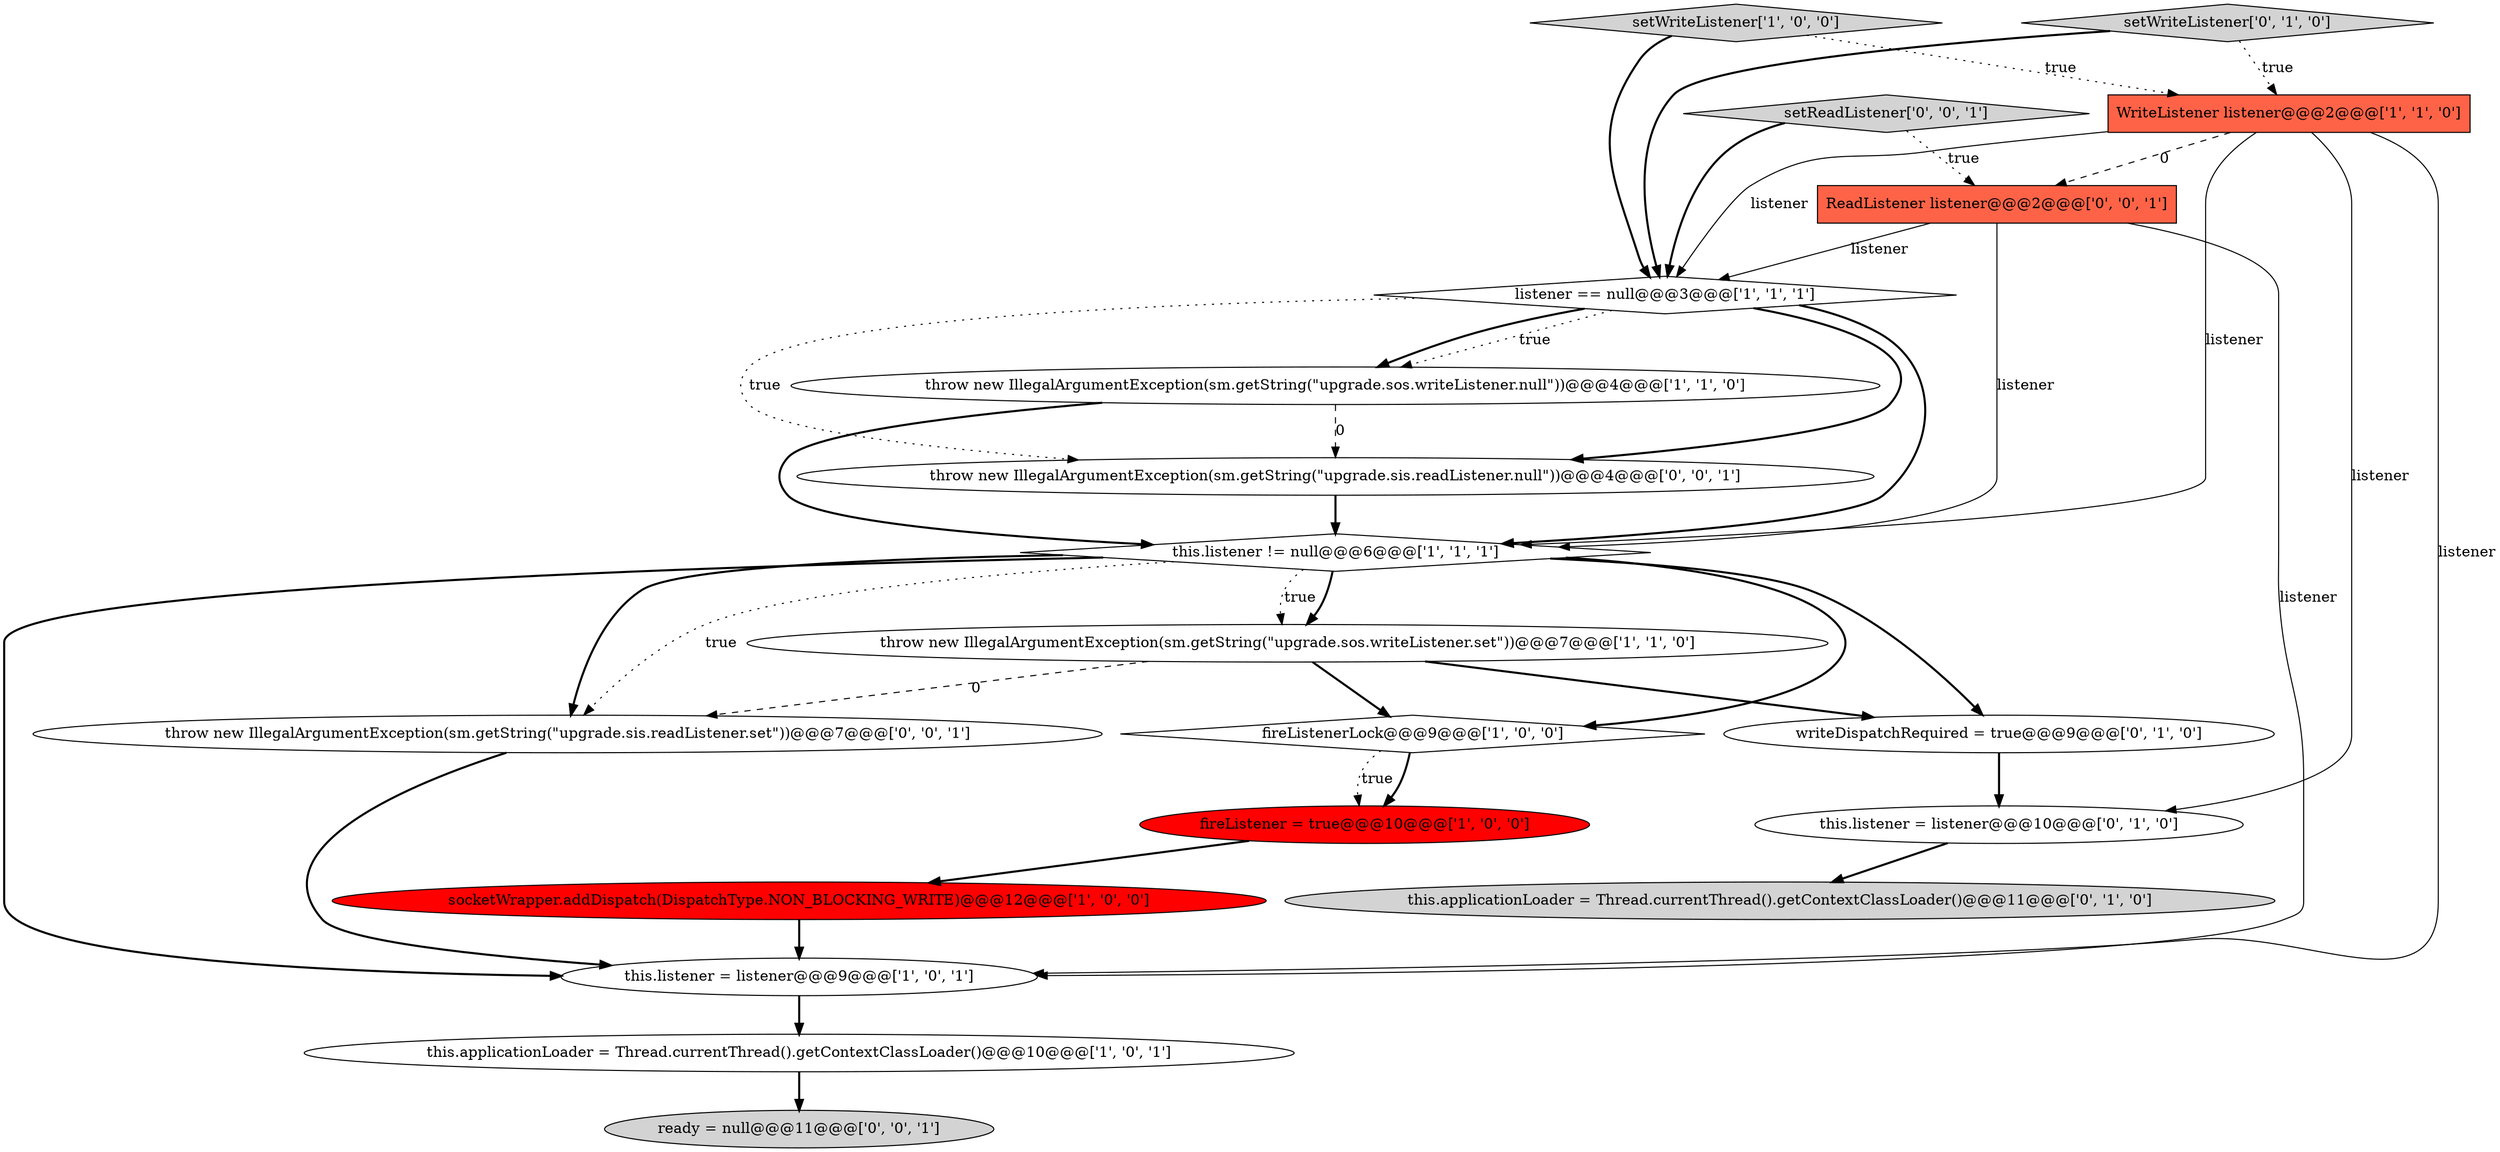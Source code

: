 digraph {
7 [style = filled, label = "this.listener != null@@@6@@@['1', '1', '1']", fillcolor = white, shape = diamond image = "AAA0AAABBB1BBB"];
8 [style = filled, label = "throw new IllegalArgumentException(sm.getString(\"upgrade.sos.writeListener.set\"))@@@7@@@['1', '1', '0']", fillcolor = white, shape = ellipse image = "AAA0AAABBB1BBB"];
0 [style = filled, label = "setWriteListener['1', '0', '0']", fillcolor = lightgray, shape = diamond image = "AAA0AAABBB1BBB"];
3 [style = filled, label = "throw new IllegalArgumentException(sm.getString(\"upgrade.sos.writeListener.null\"))@@@4@@@['1', '1', '0']", fillcolor = white, shape = ellipse image = "AAA0AAABBB1BBB"];
5 [style = filled, label = "WriteListener listener@@@2@@@['1', '1', '0']", fillcolor = tomato, shape = box image = "AAA0AAABBB1BBB"];
10 [style = filled, label = "fireListener = true@@@10@@@['1', '0', '0']", fillcolor = red, shape = ellipse image = "AAA1AAABBB1BBB"];
15 [style = filled, label = "ReadListener listener@@@2@@@['0', '0', '1']", fillcolor = tomato, shape = box image = "AAA0AAABBB3BBB"];
12 [style = filled, label = "setWriteListener['0', '1', '0']", fillcolor = lightgray, shape = diamond image = "AAA0AAABBB2BBB"];
14 [style = filled, label = "writeDispatchRequired = true@@@9@@@['0', '1', '0']", fillcolor = white, shape = ellipse image = "AAA0AAABBB2BBB"];
16 [style = filled, label = "throw new IllegalArgumentException(sm.getString(\"upgrade.sis.readListener.null\"))@@@4@@@['0', '0', '1']", fillcolor = white, shape = ellipse image = "AAA0AAABBB3BBB"];
4 [style = filled, label = "fireListenerLock@@@9@@@['1', '0', '0']", fillcolor = white, shape = diamond image = "AAA0AAABBB1BBB"];
13 [style = filled, label = "this.listener = listener@@@10@@@['0', '1', '0']", fillcolor = white, shape = ellipse image = "AAA0AAABBB2BBB"];
19 [style = filled, label = "setReadListener['0', '0', '1']", fillcolor = lightgray, shape = diamond image = "AAA0AAABBB3BBB"];
1 [style = filled, label = "this.listener = listener@@@9@@@['1', '0', '1']", fillcolor = white, shape = ellipse image = "AAA0AAABBB1BBB"];
2 [style = filled, label = "listener == null@@@3@@@['1', '1', '1']", fillcolor = white, shape = diamond image = "AAA0AAABBB1BBB"];
17 [style = filled, label = "throw new IllegalArgumentException(sm.getString(\"upgrade.sis.readListener.set\"))@@@7@@@['0', '0', '1']", fillcolor = white, shape = ellipse image = "AAA0AAABBB3BBB"];
11 [style = filled, label = "this.applicationLoader = Thread.currentThread().getContextClassLoader()@@@11@@@['0', '1', '0']", fillcolor = lightgray, shape = ellipse image = "AAA0AAABBB2BBB"];
6 [style = filled, label = "this.applicationLoader = Thread.currentThread().getContextClassLoader()@@@10@@@['1', '0', '1']", fillcolor = white, shape = ellipse image = "AAA0AAABBB1BBB"];
18 [style = filled, label = "ready = null@@@11@@@['0', '0', '1']", fillcolor = lightgray, shape = ellipse image = "AAA0AAABBB3BBB"];
9 [style = filled, label = "socketWrapper.addDispatch(DispatchType.NON_BLOCKING_WRITE)@@@12@@@['1', '0', '0']", fillcolor = red, shape = ellipse image = "AAA1AAABBB1BBB"];
2->3 [style = dotted, label="true"];
4->10 [style = bold, label=""];
7->1 [style = bold, label=""];
0->5 [style = dotted, label="true"];
7->17 [style = bold, label=""];
17->1 [style = bold, label=""];
5->2 [style = solid, label="listener"];
4->10 [style = dotted, label="true"];
6->18 [style = bold, label=""];
2->3 [style = bold, label=""];
0->2 [style = bold, label=""];
16->7 [style = bold, label=""];
8->14 [style = bold, label=""];
5->13 [style = solid, label="listener"];
19->2 [style = bold, label=""];
7->4 [style = bold, label=""];
19->15 [style = dotted, label="true"];
7->8 [style = bold, label=""];
13->11 [style = bold, label=""];
15->1 [style = solid, label="listener"];
7->14 [style = bold, label=""];
12->2 [style = bold, label=""];
1->6 [style = bold, label=""];
3->7 [style = bold, label=""];
12->5 [style = dotted, label="true"];
5->1 [style = solid, label="listener"];
5->7 [style = solid, label="listener"];
15->7 [style = solid, label="listener"];
8->17 [style = dashed, label="0"];
10->9 [style = bold, label=""];
15->2 [style = solid, label="listener"];
2->7 [style = bold, label=""];
8->4 [style = bold, label=""];
14->13 [style = bold, label=""];
9->1 [style = bold, label=""];
7->8 [style = dotted, label="true"];
7->17 [style = dotted, label="true"];
5->15 [style = dashed, label="0"];
3->16 [style = dashed, label="0"];
2->16 [style = dotted, label="true"];
2->16 [style = bold, label=""];
}
